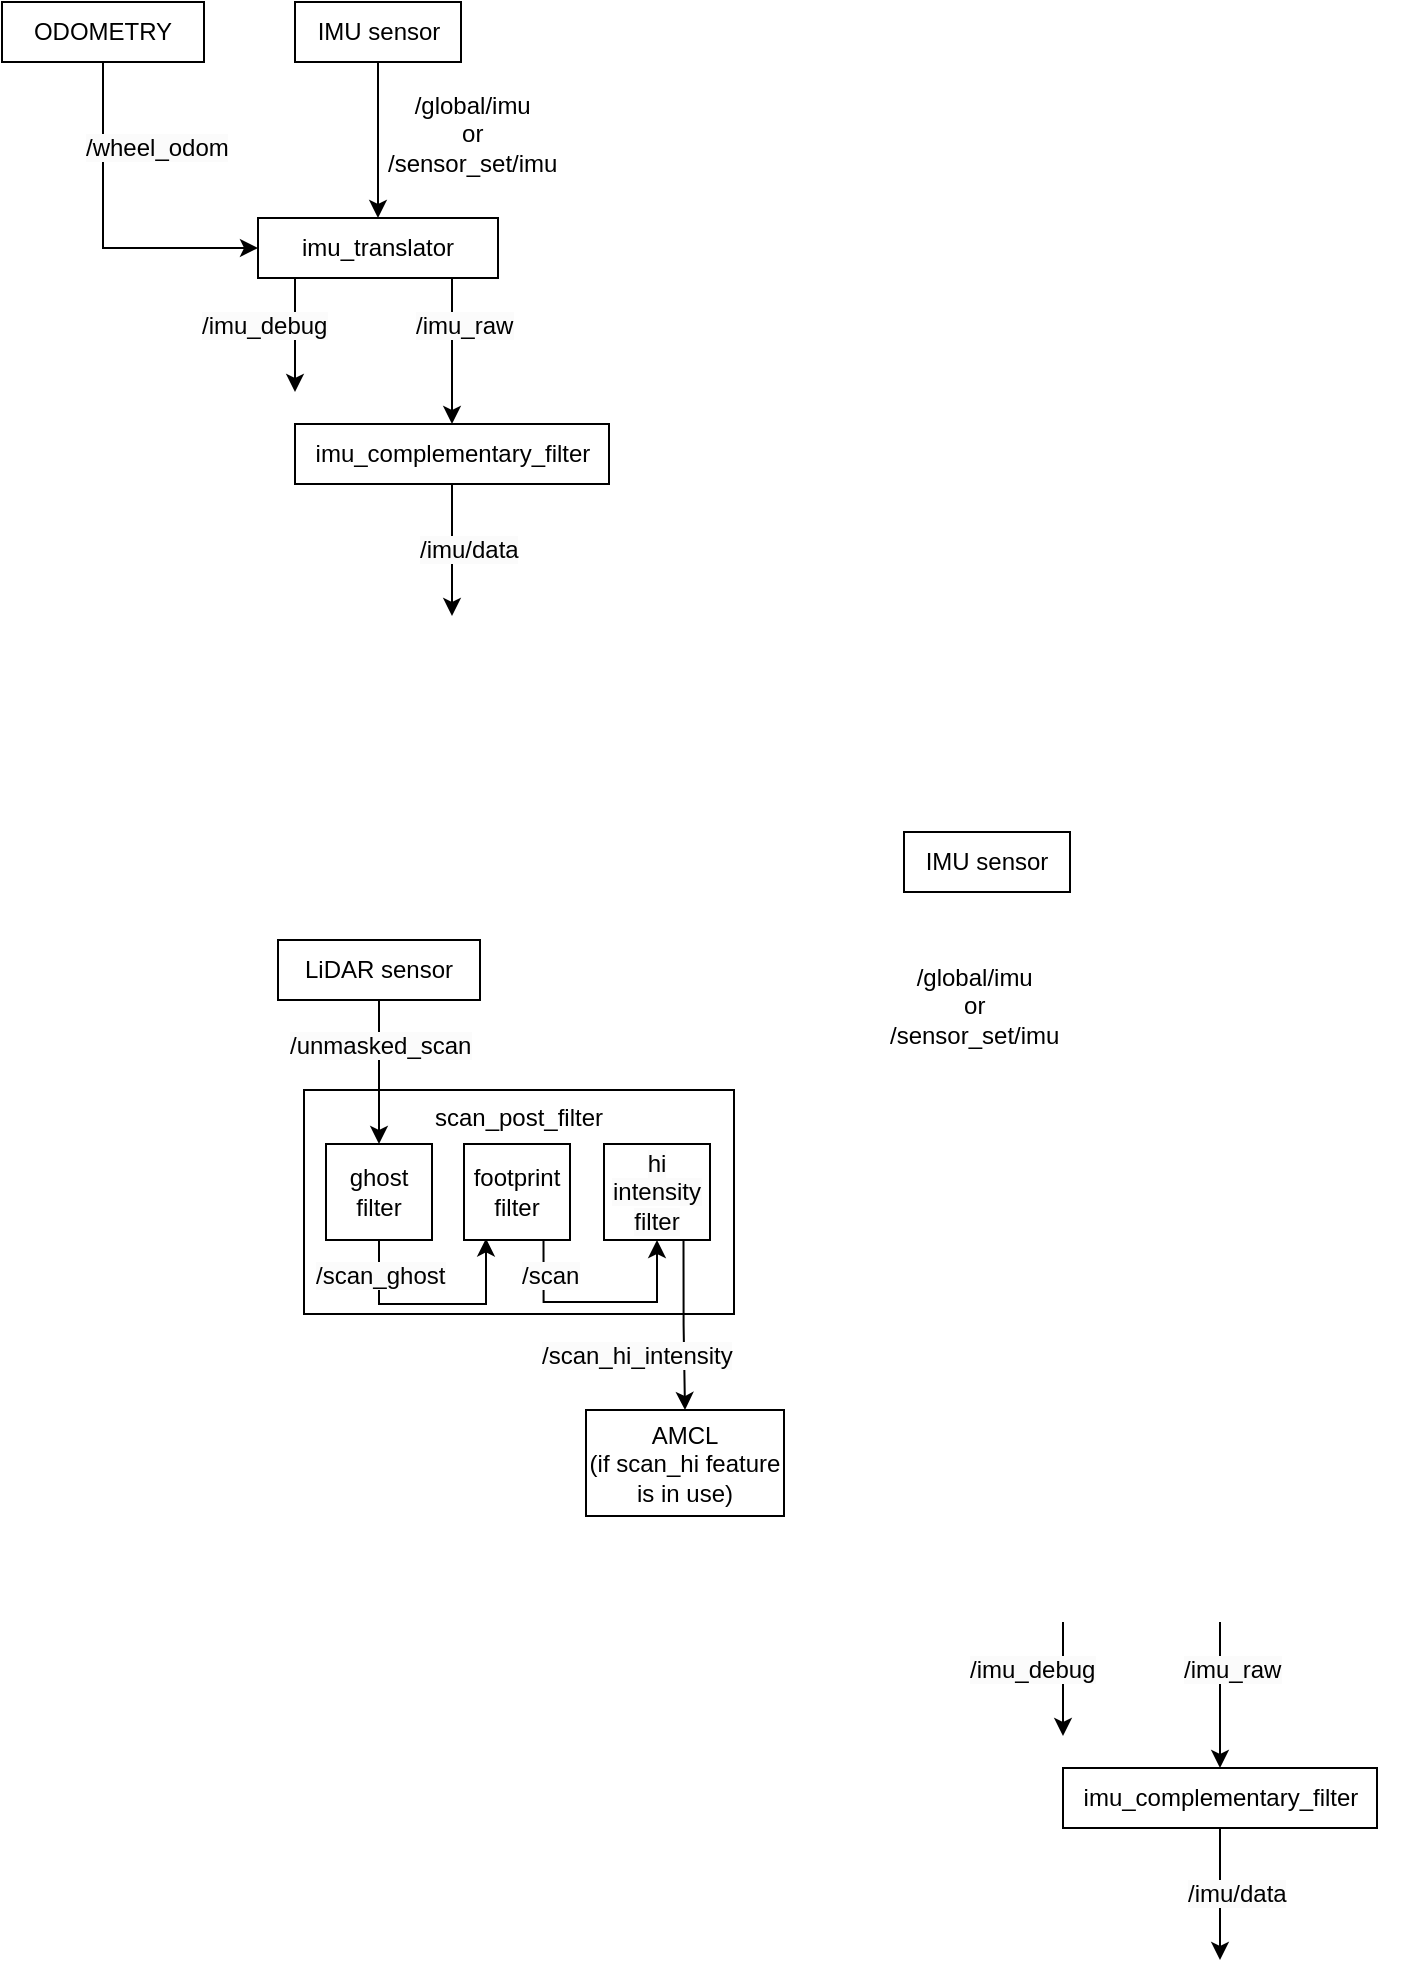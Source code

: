<mxfile version="24.7.17">
  <diagram name="Page-1" id="QcFwFOKifyrVxmkoMn-t">
    <mxGraphModel dx="683" dy="374" grid="0" gridSize="10" guides="1" tooltips="1" connect="1" arrows="1" fold="1" page="1" pageScale="1" pageWidth="850" pageHeight="1100" math="0" shadow="0">
      <root>
        <mxCell id="0" />
        <mxCell id="1" parent="0" />
        <mxCell id="rNhIjqgVADMFTiBCQqSe-9" style="edgeStyle=orthogonalEdgeStyle;rounded=0;orthogonalLoop=1;jettySize=auto;html=1;exitX=0.5;exitY=1;exitDx=0;exitDy=0;entryX=0;entryY=0.5;entryDx=0;entryDy=0;" parent="1" source="rNhIjqgVADMFTiBCQqSe-2" target="rNhIjqgVADMFTiBCQqSe-4" edge="1">
          <mxGeometry relative="1" as="geometry" />
        </mxCell>
        <mxCell id="rNhIjqgVADMFTiBCQqSe-2" value="ODOMETRY" style="rounded=0;whiteSpace=wrap;html=1;" parent="1" vertex="1">
          <mxGeometry x="71" y="175" width="101" height="30" as="geometry" />
        </mxCell>
        <mxCell id="rNhIjqgVADMFTiBCQqSe-4" value="imu_translator" style="rounded=0;whiteSpace=wrap;html=1;" parent="1" vertex="1">
          <mxGeometry x="199" y="283" width="120" height="30" as="geometry" />
        </mxCell>
        <mxCell id="rNhIjqgVADMFTiBCQqSe-5" value="" style="endArrow=classic;html=1;rounded=0;entryX=0.5;entryY=0;entryDx=0;entryDy=0;" parent="1" source="rNhIjqgVADMFTiBCQqSe-7" target="rNhIjqgVADMFTiBCQqSe-4" edge="1">
          <mxGeometry width="50" height="50" relative="1" as="geometry">
            <mxPoint x="259" y="200" as="sourcePoint" />
            <mxPoint x="258.5" y="300" as="targetPoint" />
          </mxGeometry>
        </mxCell>
        <mxCell id="rNhIjqgVADMFTiBCQqSe-7" value="IMU sensor" style="rounded=0;whiteSpace=wrap;html=1;" parent="1" vertex="1">
          <mxGeometry x="217.5" y="175" width="83" height="30" as="geometry" />
        </mxCell>
        <mxCell id="rNhIjqgVADMFTiBCQqSe-10" value="&lt;span style=&quot;color: rgb(0, 0, 0); font-family: Helvetica; font-size: 12px; font-style: normal; font-variant-ligatures: normal; font-variant-caps: normal; font-weight: 400; letter-spacing: normal; orphans: 2; text-align: center; text-indent: 0px; text-transform: none; widows: 2; word-spacing: 0px; -webkit-text-stroke-width: 0px; white-space: nowrap; background-color: rgb(251, 251, 251); text-decoration-thickness: initial; text-decoration-style: initial; text-decoration-color: initial; display: inline !important; float: none;&quot;&gt;/wheel_odom&lt;/span&gt;" style="text;whiteSpace=wrap;html=1;" parent="1" vertex="1">
          <mxGeometry x="111" y="234" width="113" height="36" as="geometry" />
        </mxCell>
        <mxCell id="rNhIjqgVADMFTiBCQqSe-13" value="" style="endArrow=classic;html=1;rounded=0;exitX=0.5;exitY=1;exitDx=0;exitDy=0;" parent="1" edge="1">
          <mxGeometry width="50" height="50" relative="1" as="geometry">
            <mxPoint x="217.5" y="313" as="sourcePoint" />
            <mxPoint x="217.5" y="370" as="targetPoint" />
          </mxGeometry>
        </mxCell>
        <mxCell id="rNhIjqgVADMFTiBCQqSe-14" value="&lt;span style=&quot;color: rgb(0, 0, 0); font-family: Helvetica; font-size: 12px; font-style: normal; font-variant-ligatures: normal; font-variant-caps: normal; font-weight: 400; letter-spacing: normal; orphans: 2; text-align: center; text-indent: 0px; text-transform: none; widows: 2; word-spacing: 0px; -webkit-text-stroke-width: 0px; white-space: nowrap; background-color: rgb(251, 251, 251); text-decoration-thickness: initial; text-decoration-style: initial; text-decoration-color: initial; display: inline !important; float: none;&quot;&gt;/imu_debug&lt;/span&gt;" style="text;whiteSpace=wrap;html=1;" parent="1" vertex="1">
          <mxGeometry x="169" y="323" width="113" height="36" as="geometry" />
        </mxCell>
        <mxCell id="rNhIjqgVADMFTiBCQqSe-16" value="" style="endArrow=classic;html=1;rounded=0;exitX=0.5;exitY=1;exitDx=0;exitDy=0;entryX=0.5;entryY=0;entryDx=0;entryDy=0;" parent="1" target="rNhIjqgVADMFTiBCQqSe-18" edge="1">
          <mxGeometry width="50" height="50" relative="1" as="geometry">
            <mxPoint x="296" y="313" as="sourcePoint" />
            <mxPoint x="296" y="368" as="targetPoint" />
          </mxGeometry>
        </mxCell>
        <mxCell id="rNhIjqgVADMFTiBCQqSe-17" value="&lt;span style=&quot;color: rgb(0, 0, 0); font-family: Helvetica; font-size: 12px; font-style: normal; font-variant-ligatures: normal; font-variant-caps: normal; font-weight: 400; letter-spacing: normal; orphans: 2; text-align: center; text-indent: 0px; text-transform: none; widows: 2; word-spacing: 0px; -webkit-text-stroke-width: 0px; white-space: nowrap; background-color: rgb(251, 251, 251); text-decoration-thickness: initial; text-decoration-style: initial; text-decoration-color: initial; display: inline !important; float: none;&quot;&gt;/imu_raw&lt;/span&gt;" style="text;whiteSpace=wrap;html=1;" parent="1" vertex="1">
          <mxGeometry x="276" y="323" width="113" height="36" as="geometry" />
        </mxCell>
        <mxCell id="rNhIjqgVADMFTiBCQqSe-18" value="imu_complementary_filter" style="rounded=0;whiteSpace=wrap;html=1;" parent="1" vertex="1">
          <mxGeometry x="217.5" y="386" width="157" height="30" as="geometry" />
        </mxCell>
        <mxCell id="rNhIjqgVADMFTiBCQqSe-19" value="&lt;div style=&quot;text-align: center; text-wrap: nowrap;&quot;&gt;&lt;span style=&quot;background-color: initial;&quot;&gt;/global/imu&lt;/span&gt;&lt;br&gt;&lt;/div&gt;&lt;div style=&quot;text-align: center; text-wrap: nowrap;&quot;&gt;&lt;span style=&quot;background-color: initial;&quot;&gt;or&lt;/span&gt;&lt;/div&gt;&lt;div style=&quot;text-align: center; text-wrap: nowrap;&quot;&gt;/sensor_set/imu&lt;/div&gt;" style="text;whiteSpace=wrap;html=1;" parent="1" vertex="1">
          <mxGeometry x="261.5" y="213" width="113" height="57" as="geometry" />
        </mxCell>
        <mxCell id="rNhIjqgVADMFTiBCQqSe-20" value="" style="endArrow=classic;html=1;rounded=0;exitX=0.5;exitY=1;exitDx=0;exitDy=0;" parent="1" source="rNhIjqgVADMFTiBCQqSe-18" edge="1">
          <mxGeometry width="50" height="50" relative="1" as="geometry">
            <mxPoint x="306" y="432" as="sourcePoint" />
            <mxPoint x="296" y="482" as="targetPoint" />
          </mxGeometry>
        </mxCell>
        <mxCell id="rNhIjqgVADMFTiBCQqSe-21" value="&lt;span style=&quot;color: rgb(0, 0, 0); font-family: Helvetica; font-size: 12px; font-style: normal; font-variant-ligatures: normal; font-variant-caps: normal; font-weight: 400; letter-spacing: normal; orphans: 2; text-align: center; text-indent: 0px; text-transform: none; widows: 2; word-spacing: 0px; -webkit-text-stroke-width: 0px; white-space: nowrap; background-color: rgb(251, 251, 251); text-decoration-thickness: initial; text-decoration-style: initial; text-decoration-color: initial; display: inline !important; float: none;&quot;&gt;/imu/data&lt;/span&gt;" style="text;whiteSpace=wrap;html=1;" parent="1" vertex="1">
          <mxGeometry x="278" y="435" width="113" height="36" as="geometry" />
        </mxCell>
        <mxCell id="9kVhDNkLFDF5gvqdDcIq-2" value="LiDAR sensor" style="rounded=0;whiteSpace=wrap;html=1;" vertex="1" parent="1">
          <mxGeometry x="209" y="644" width="101" height="30" as="geometry" />
        </mxCell>
        <mxCell id="9kVhDNkLFDF5gvqdDcIq-3" value="scan_post_filter" style="rounded=0;whiteSpace=wrap;html=1;verticalAlign=top;" vertex="1" parent="1">
          <mxGeometry x="222" y="719" width="215" height="112" as="geometry" />
        </mxCell>
        <mxCell id="9kVhDNkLFDF5gvqdDcIq-5" value="IMU sensor" style="rounded=0;whiteSpace=wrap;html=1;" vertex="1" parent="1">
          <mxGeometry x="522" y="590" width="83" height="30" as="geometry" />
        </mxCell>
        <mxCell id="9kVhDNkLFDF5gvqdDcIq-7" value="" style="endArrow=classic;html=1;rounded=0;exitX=0.5;exitY=1;exitDx=0;exitDy=0;" edge="1" parent="1">
          <mxGeometry width="50" height="50" relative="1" as="geometry">
            <mxPoint x="601.5" y="985" as="sourcePoint" />
            <mxPoint x="601.5" y="1042" as="targetPoint" />
          </mxGeometry>
        </mxCell>
        <mxCell id="9kVhDNkLFDF5gvqdDcIq-8" value="&lt;span style=&quot;color: rgb(0, 0, 0); font-family: Helvetica; font-size: 12px; font-style: normal; font-variant-ligatures: normal; font-variant-caps: normal; font-weight: 400; letter-spacing: normal; orphans: 2; text-align: center; text-indent: 0px; text-transform: none; widows: 2; word-spacing: 0px; -webkit-text-stroke-width: 0px; white-space: nowrap; background-color: rgb(251, 251, 251); text-decoration-thickness: initial; text-decoration-style: initial; text-decoration-color: initial; display: inline !important; float: none;&quot;&gt;/imu_debug&lt;/span&gt;" style="text;whiteSpace=wrap;html=1;" vertex="1" parent="1">
          <mxGeometry x="553" y="995" width="113" height="36" as="geometry" />
        </mxCell>
        <mxCell id="9kVhDNkLFDF5gvqdDcIq-9" value="" style="endArrow=classic;html=1;rounded=0;exitX=0.5;exitY=1;exitDx=0;exitDy=0;entryX=0.5;entryY=0;entryDx=0;entryDy=0;" edge="1" target="9kVhDNkLFDF5gvqdDcIq-11" parent="1">
          <mxGeometry width="50" height="50" relative="1" as="geometry">
            <mxPoint x="680" y="985" as="sourcePoint" />
            <mxPoint x="680" y="1040" as="targetPoint" />
          </mxGeometry>
        </mxCell>
        <mxCell id="9kVhDNkLFDF5gvqdDcIq-10" value="&lt;span style=&quot;color: rgb(0, 0, 0); font-family: Helvetica; font-size: 12px; font-style: normal; font-variant-ligatures: normal; font-variant-caps: normal; font-weight: 400; letter-spacing: normal; orphans: 2; text-align: center; text-indent: 0px; text-transform: none; widows: 2; word-spacing: 0px; -webkit-text-stroke-width: 0px; white-space: nowrap; background-color: rgb(251, 251, 251); text-decoration-thickness: initial; text-decoration-style: initial; text-decoration-color: initial; display: inline !important; float: none;&quot;&gt;/imu_raw&lt;/span&gt;" style="text;whiteSpace=wrap;html=1;" vertex="1" parent="1">
          <mxGeometry x="660" y="995" width="113" height="36" as="geometry" />
        </mxCell>
        <mxCell id="9kVhDNkLFDF5gvqdDcIq-11" value="imu_complementary_filter" style="rounded=0;whiteSpace=wrap;html=1;" vertex="1" parent="1">
          <mxGeometry x="601.5" y="1058" width="157" height="30" as="geometry" />
        </mxCell>
        <mxCell id="9kVhDNkLFDF5gvqdDcIq-12" value="&lt;div style=&quot;text-align: center; text-wrap: nowrap;&quot;&gt;&lt;span style=&quot;background-color: initial;&quot;&gt;/global/imu&lt;/span&gt;&lt;br&gt;&lt;/div&gt;&lt;div style=&quot;text-align: center; text-wrap: nowrap;&quot;&gt;&lt;span style=&quot;background-color: initial;&quot;&gt;or&lt;/span&gt;&lt;/div&gt;&lt;div style=&quot;text-align: center; text-wrap: nowrap;&quot;&gt;/sensor_set/imu&lt;/div&gt;" style="text;whiteSpace=wrap;html=1;" vertex="1" parent="1">
          <mxGeometry x="513" y="649" width="113" height="57" as="geometry" />
        </mxCell>
        <mxCell id="9kVhDNkLFDF5gvqdDcIq-13" value="" style="endArrow=classic;html=1;rounded=0;exitX=0.5;exitY=1;exitDx=0;exitDy=0;" edge="1" source="9kVhDNkLFDF5gvqdDcIq-11" parent="1">
          <mxGeometry width="50" height="50" relative="1" as="geometry">
            <mxPoint x="690" y="1104" as="sourcePoint" />
            <mxPoint x="680" y="1154" as="targetPoint" />
          </mxGeometry>
        </mxCell>
        <mxCell id="9kVhDNkLFDF5gvqdDcIq-14" value="&lt;span style=&quot;color: rgb(0, 0, 0); font-family: Helvetica; font-size: 12px; font-style: normal; font-variant-ligatures: normal; font-variant-caps: normal; font-weight: 400; letter-spacing: normal; orphans: 2; text-align: center; text-indent: 0px; text-transform: none; widows: 2; word-spacing: 0px; -webkit-text-stroke-width: 0px; white-space: nowrap; background-color: rgb(251, 251, 251); text-decoration-thickness: initial; text-decoration-style: initial; text-decoration-color: initial; display: inline !important; float: none;&quot;&gt;/imu/data&lt;/span&gt;" style="text;whiteSpace=wrap;html=1;" vertex="1" parent="1">
          <mxGeometry x="662" y="1107" width="113" height="36" as="geometry" />
        </mxCell>
        <mxCell id="9kVhDNkLFDF5gvqdDcIq-18" style="edgeStyle=orthogonalEdgeStyle;rounded=0;orthogonalLoop=1;jettySize=auto;html=1;exitX=0.5;exitY=1;exitDx=0;exitDy=0;entryX=0.196;entryY=0.983;entryDx=0;entryDy=0;entryPerimeter=0;" edge="1" parent="1" source="9kVhDNkLFDF5gvqdDcIq-15" target="9kVhDNkLFDF5gvqdDcIq-16">
          <mxGeometry relative="1" as="geometry">
            <mxPoint x="259.276" y="864.897" as="targetPoint" />
            <Array as="points">
              <mxPoint x="260" y="826" />
              <mxPoint x="313" y="826" />
              <mxPoint x="313" y="793" />
            </Array>
          </mxGeometry>
        </mxCell>
        <mxCell id="9kVhDNkLFDF5gvqdDcIq-15" value="ghost filter" style="rounded=0;whiteSpace=wrap;html=1;" vertex="1" parent="1">
          <mxGeometry x="233" y="746" width="53" height="48" as="geometry" />
        </mxCell>
        <mxCell id="9kVhDNkLFDF5gvqdDcIq-16" value="footprint filter" style="rounded=0;whiteSpace=wrap;html=1;" vertex="1" parent="1">
          <mxGeometry x="302" y="746" width="53" height="48" as="geometry" />
        </mxCell>
        <mxCell id="9kVhDNkLFDF5gvqdDcIq-30" style="edgeStyle=orthogonalEdgeStyle;rounded=0;orthogonalLoop=1;jettySize=auto;html=1;exitX=0.75;exitY=1;exitDx=0;exitDy=0;" edge="1" parent="1" source="9kVhDNkLFDF5gvqdDcIq-17" target="9kVhDNkLFDF5gvqdDcIq-29">
          <mxGeometry relative="1" as="geometry" />
        </mxCell>
        <mxCell id="9kVhDNkLFDF5gvqdDcIq-17" value="&lt;span style=&quot;color: rgb(0, 0, 0); font-family: Helvetica; font-size: 12px; font-style: normal; font-variant-ligatures: normal; font-variant-caps: normal; font-weight: 400; letter-spacing: normal; orphans: 2; text-align: center; text-indent: 0px; text-transform: none; widows: 2; word-spacing: 0px; -webkit-text-stroke-width: 0px; white-space: normal; background-color: rgb(251, 251, 251); text-decoration-thickness: initial; text-decoration-style: initial; text-decoration-color: initial; display: inline !important; float: none;&quot;&gt;hi intensity filter&lt;/span&gt;" style="rounded=0;whiteSpace=wrap;html=1;" vertex="1" parent="1">
          <mxGeometry x="372" y="746" width="53" height="48" as="geometry" />
        </mxCell>
        <mxCell id="9kVhDNkLFDF5gvqdDcIq-19" value="&lt;span style=&quot;color: rgb(0, 0, 0); font-family: Helvetica; font-size: 12px; font-style: normal; font-variant-ligatures: normal; font-variant-caps: normal; font-weight: 400; letter-spacing: normal; orphans: 2; text-align: center; text-indent: 0px; text-transform: none; widows: 2; word-spacing: 0px; -webkit-text-stroke-width: 0px; white-space: nowrap; background-color: rgb(251, 251, 251); text-decoration-thickness: initial; text-decoration-style: initial; text-decoration-color: initial; display: inline !important; float: none;&quot;&gt;/scan_ghost&lt;/span&gt;" style="text;whiteSpace=wrap;html=1;" vertex="1" parent="1">
          <mxGeometry x="226" y="798" width="77" height="21" as="geometry" />
        </mxCell>
        <mxCell id="9kVhDNkLFDF5gvqdDcIq-21" value="&lt;span style=&quot;color: rgb(0, 0, 0); font-family: Helvetica; font-size: 12px; font-style: normal; font-variant-ligatures: normal; font-variant-caps: normal; font-weight: 400; letter-spacing: normal; orphans: 2; text-align: center; text-indent: 0px; text-transform: none; widows: 2; word-spacing: 0px; -webkit-text-stroke-width: 0px; white-space: nowrap; background-color: rgb(251, 251, 251); text-decoration-thickness: initial; text-decoration-style: initial; text-decoration-color: initial; display: inline !important; float: none;&quot;&gt;/scan_hi_intensity&lt;/span&gt;" style="text;whiteSpace=wrap;html=1;" vertex="1" parent="1">
          <mxGeometry x="339" y="838" width="113" height="36" as="geometry" />
        </mxCell>
        <mxCell id="9kVhDNkLFDF5gvqdDcIq-1" style="edgeStyle=orthogonalEdgeStyle;rounded=0;orthogonalLoop=1;jettySize=auto;html=1;exitX=0.5;exitY=1;exitDx=0;exitDy=0;entryX=0.5;entryY=0;entryDx=0;entryDy=0;" edge="1" source="9kVhDNkLFDF5gvqdDcIq-2" target="9kVhDNkLFDF5gvqdDcIq-15" parent="1">
          <mxGeometry relative="1" as="geometry" />
        </mxCell>
        <mxCell id="9kVhDNkLFDF5gvqdDcIq-28" style="edgeStyle=orthogonalEdgeStyle;rounded=0;orthogonalLoop=1;jettySize=auto;html=1;exitX=0.75;exitY=1;exitDx=0;exitDy=0;entryX=0.5;entryY=1;entryDx=0;entryDy=0;" edge="1" parent="1" source="9kVhDNkLFDF5gvqdDcIq-16" target="9kVhDNkLFDF5gvqdDcIq-17">
          <mxGeometry relative="1" as="geometry">
            <mxPoint x="379" y="825" as="targetPoint" />
            <mxPoint x="327" y="826" as="sourcePoint" />
            <Array as="points">
              <mxPoint x="342" y="825" />
              <mxPoint x="399" y="825" />
            </Array>
          </mxGeometry>
        </mxCell>
        <mxCell id="9kVhDNkLFDF5gvqdDcIq-23" value="&lt;span style=&quot;color: rgb(0, 0, 0); font-family: Helvetica; font-size: 12px; font-style: normal; font-variant-ligatures: normal; font-variant-caps: normal; font-weight: 400; letter-spacing: normal; orphans: 2; text-align: center; text-indent: 0px; text-transform: none; widows: 2; word-spacing: 0px; -webkit-text-stroke-width: 0px; white-space: nowrap; background-color: rgb(251, 251, 251); text-decoration-thickness: initial; text-decoration-style: initial; text-decoration-color: initial; display: inline !important; float: none;&quot;&gt;/scan&lt;/span&gt;" style="text;whiteSpace=wrap;html=1;" vertex="1" parent="1">
          <mxGeometry x="329" y="798" width="34" height="26" as="geometry" />
        </mxCell>
        <mxCell id="9kVhDNkLFDF5gvqdDcIq-6" value="&lt;span style=&quot;color: rgb(0, 0, 0); font-family: Helvetica; font-size: 12px; font-style: normal; font-variant-ligatures: normal; font-variant-caps: normal; font-weight: 400; letter-spacing: normal; orphans: 2; text-align: center; text-indent: 0px; text-transform: none; widows: 2; word-spacing: 0px; -webkit-text-stroke-width: 0px; white-space: nowrap; background-color: rgb(251, 251, 251); text-decoration-thickness: initial; text-decoration-style: initial; text-decoration-color: initial; display: inline !important; float: none;&quot;&gt;/unmasked_scan&lt;/span&gt;" style="text;whiteSpace=wrap;html=1;" vertex="1" parent="1">
          <mxGeometry x="213" y="683" width="113" height="36" as="geometry" />
        </mxCell>
        <mxCell id="9kVhDNkLFDF5gvqdDcIq-29" value="AMCL&lt;div&gt;(if scan_hi feature is in use)&lt;/div&gt;" style="rounded=0;whiteSpace=wrap;html=1;" vertex="1" parent="1">
          <mxGeometry x="363" y="879" width="99" height="53" as="geometry" />
        </mxCell>
      </root>
    </mxGraphModel>
  </diagram>
</mxfile>
